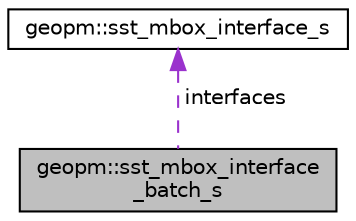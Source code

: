 digraph "geopm::sst_mbox_interface_batch_s"
{
 // LATEX_PDF_SIZE
  edge [fontname="Helvetica",fontsize="10",labelfontname="Helvetica",labelfontsize="10"];
  node [fontname="Helvetica",fontsize="10",shape=record];
  Node1 [label="geopm::sst_mbox_interface\l_batch_s",height=0.2,width=0.4,color="black", fillcolor="grey75", style="filled", fontcolor="black",tooltip=" "];
  Node2 -> Node1 [dir="back",color="darkorchid3",fontsize="10",style="dashed",label=" interfaces" ,fontname="Helvetica"];
  Node2 [label="geopm::sst_mbox_interface_s",height=0.2,width=0.4,color="black", fillcolor="white", style="filled",URL="$structgeopm_1_1sst__mbox__interface__s.html",tooltip="A single mailbox operation."];
}
